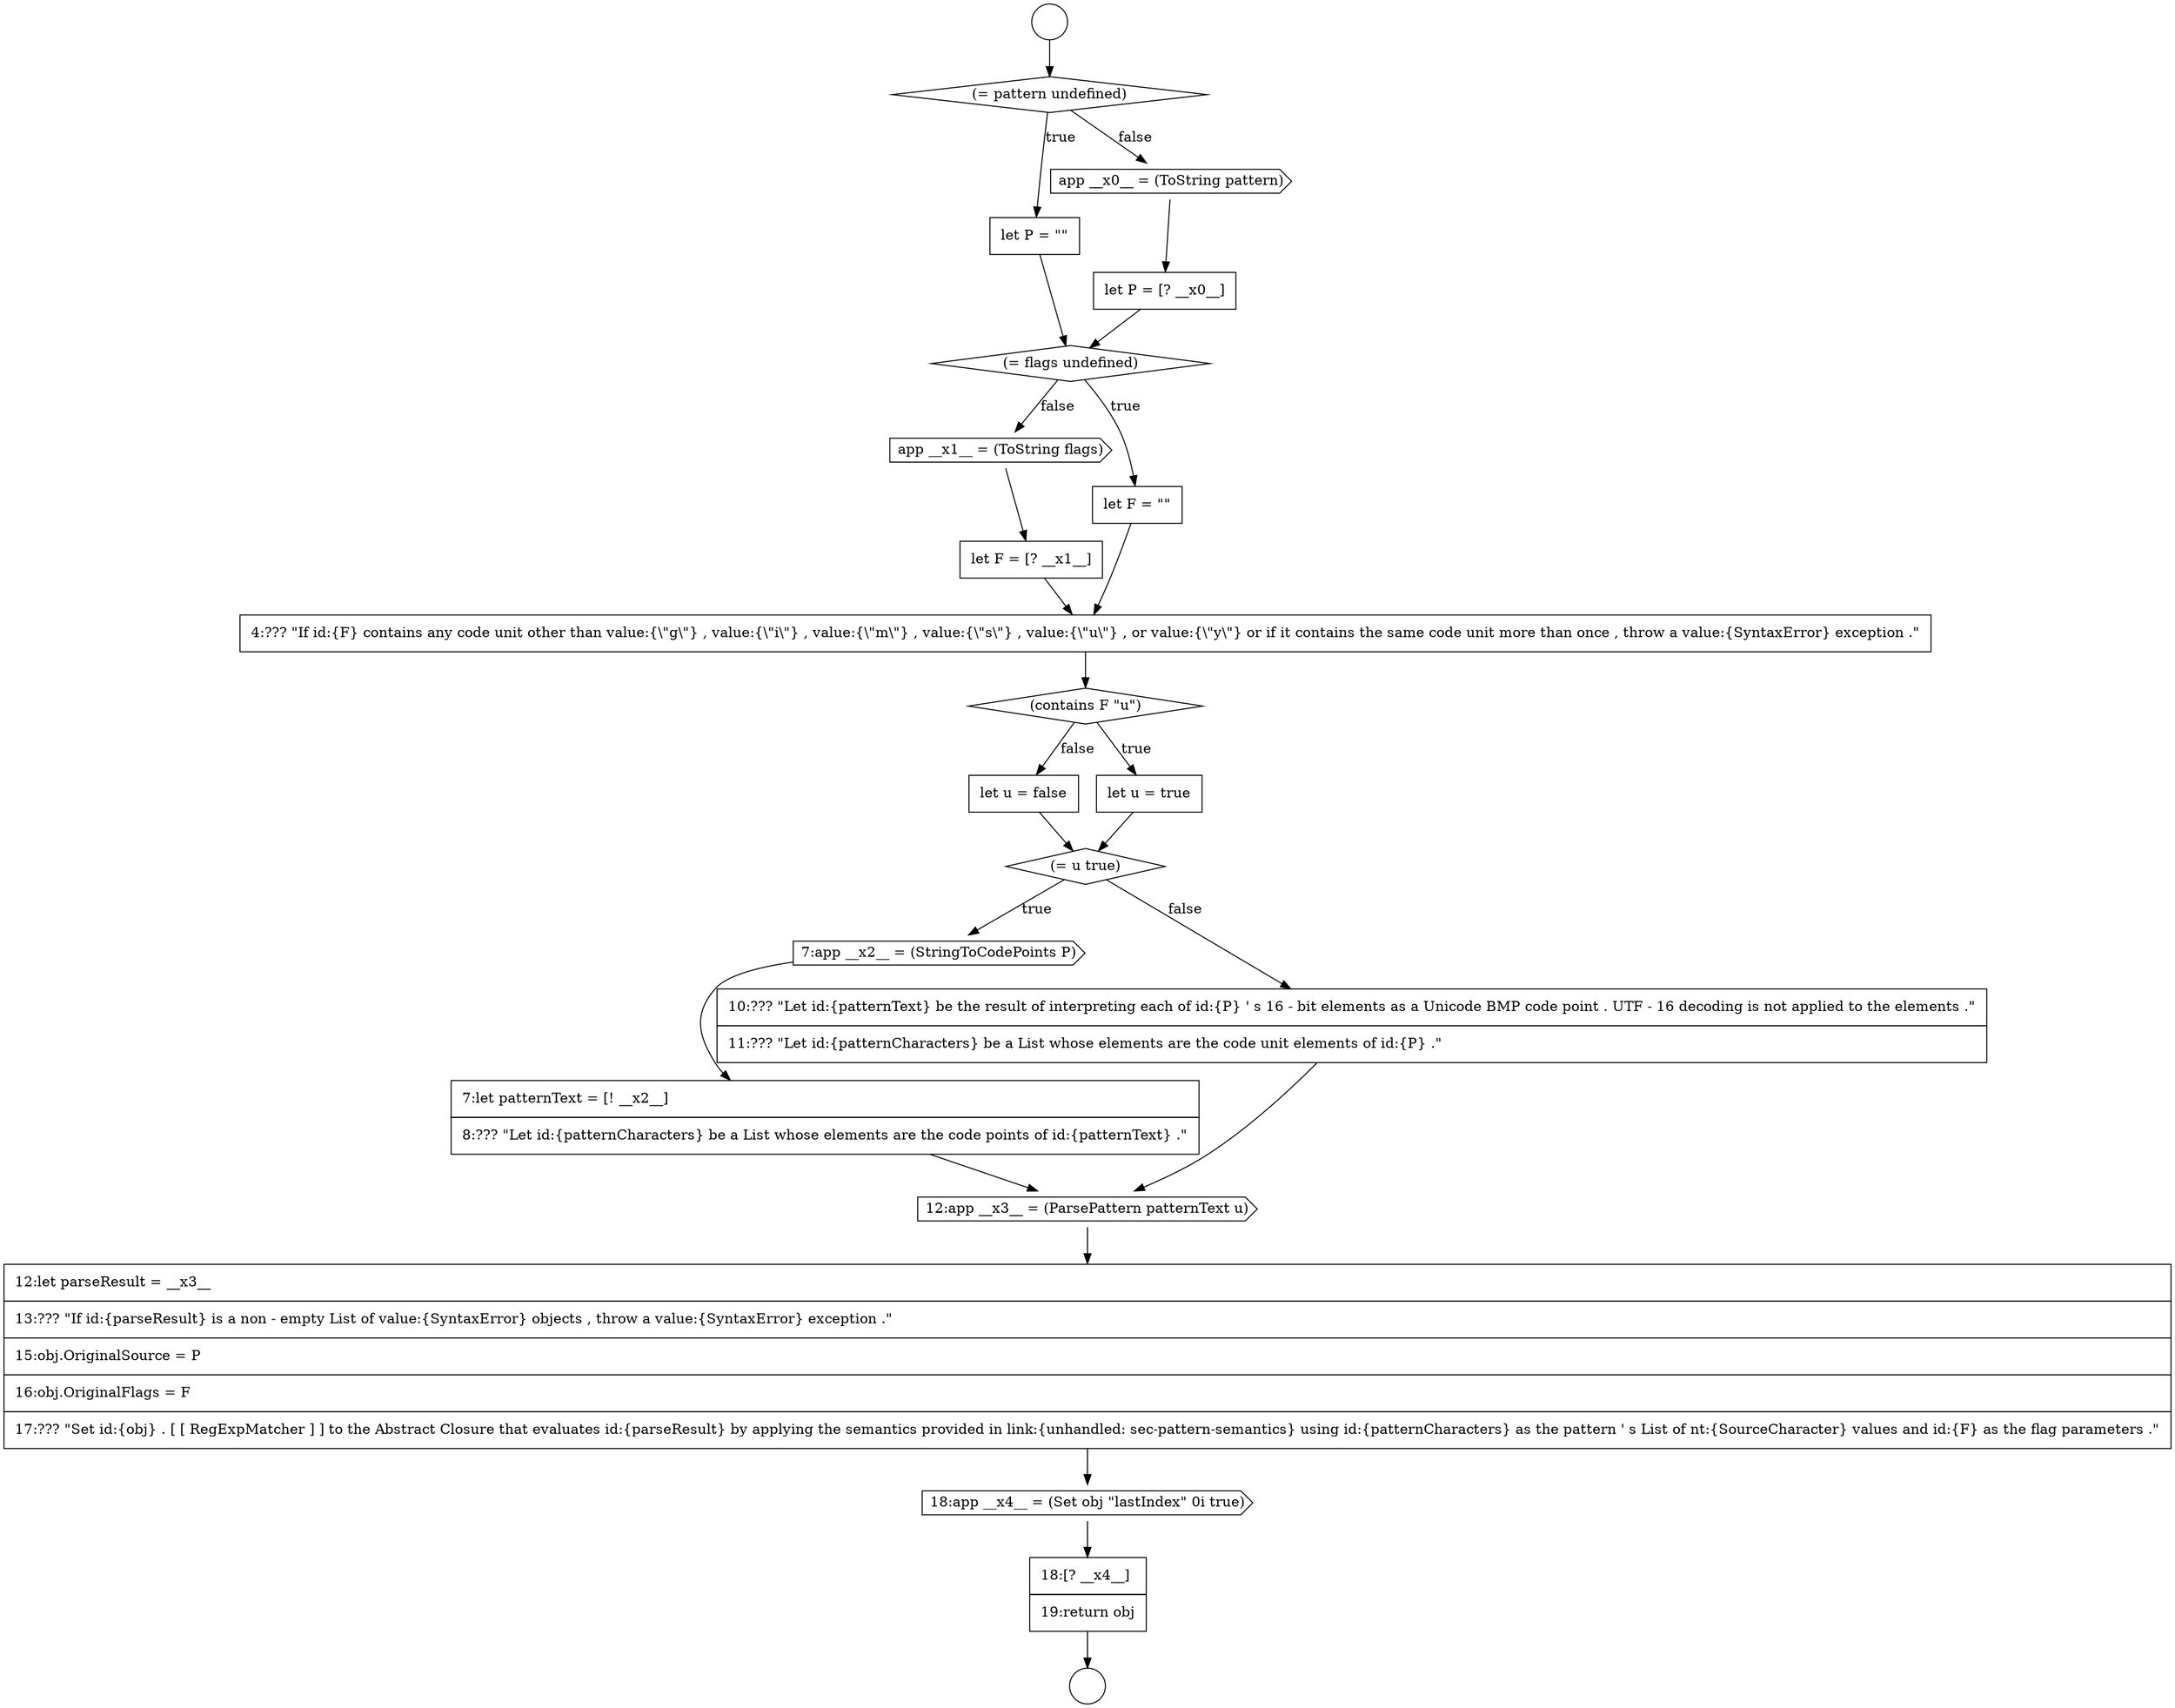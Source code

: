 digraph {
  node15303 [shape=circle label=" " color="black" fillcolor="white" style=filled]
  node15314 [shape=diamond, label=<<font color="black">(contains F &quot;u&quot;)</font>> color="black" fillcolor="white" style=filled]
  node15318 [shape=cds, label=<<font color="black">7:app __x2__ = (StringToCodePoints P)</font>> color="black" fillcolor="white" style=filled]
  node15311 [shape=cds, label=<<font color="black">app __x1__ = (ToString flags)</font>> color="black" fillcolor="white" style=filled]
  node15306 [shape=none, margin=0, label=<<font color="black">
    <table border="0" cellborder="1" cellspacing="0" cellpadding="10">
      <tr><td align="left">let P = &quot;&quot;</td></tr>
    </table>
  </font>> color="black" fillcolor="white" style=filled]
  node15321 [shape=cds, label=<<font color="black">12:app __x3__ = (ParsePattern patternText u)</font>> color="black" fillcolor="white" style=filled]
  node15313 [shape=none, margin=0, label=<<font color="black">
    <table border="0" cellborder="1" cellspacing="0" cellpadding="10">
      <tr><td align="left">4:??? &quot;If id:{F} contains any code unit other than value:{\&quot;g\&quot;} , value:{\&quot;i\&quot;} , value:{\&quot;m\&quot;} , value:{\&quot;s\&quot;} , value:{\&quot;u\&quot;} , or value:{\&quot;y\&quot;} or if it contains the same code unit more than once , throw a value:{SyntaxError} exception .&quot;</td></tr>
    </table>
  </font>> color="black" fillcolor="white" style=filled]
  node15312 [shape=none, margin=0, label=<<font color="black">
    <table border="0" cellborder="1" cellspacing="0" cellpadding="10">
      <tr><td align="left">let F = [? __x1__]</td></tr>
    </table>
  </font>> color="black" fillcolor="white" style=filled]
  node15307 [shape=cds, label=<<font color="black">app __x0__ = (ToString pattern)</font>> color="black" fillcolor="white" style=filled]
  node15320 [shape=none, margin=0, label=<<font color="black">
    <table border="0" cellborder="1" cellspacing="0" cellpadding="10">
      <tr><td align="left">10:??? &quot;Let id:{patternText} be the result of interpreting each of id:{P} ' s 16 - bit elements as a Unicode BMP code point . UTF - 16 decoding is not applied to the elements .&quot;</td></tr>
      <tr><td align="left">11:??? &quot;Let id:{patternCharacters} be a List whose elements are the code unit elements of id:{P} .&quot;</td></tr>
    </table>
  </font>> color="black" fillcolor="white" style=filled]
  node15316 [shape=none, margin=0, label=<<font color="black">
    <table border="0" cellborder="1" cellspacing="0" cellpadding="10">
      <tr><td align="left">let u = false</td></tr>
    </table>
  </font>> color="black" fillcolor="white" style=filled]
  node15309 [shape=diamond, label=<<font color="black">(= flags undefined)</font>> color="black" fillcolor="white" style=filled]
  node15315 [shape=none, margin=0, label=<<font color="black">
    <table border="0" cellborder="1" cellspacing="0" cellpadding="10">
      <tr><td align="left">let u = true</td></tr>
    </table>
  </font>> color="black" fillcolor="white" style=filled]
  node15324 [shape=none, margin=0, label=<<font color="black">
    <table border="0" cellborder="1" cellspacing="0" cellpadding="10">
      <tr><td align="left">18:[? __x4__]</td></tr>
      <tr><td align="left">19:return obj</td></tr>
    </table>
  </font>> color="black" fillcolor="white" style=filled]
  node15322 [shape=none, margin=0, label=<<font color="black">
    <table border="0" cellborder="1" cellspacing="0" cellpadding="10">
      <tr><td align="left">12:let parseResult = __x3__</td></tr>
      <tr><td align="left">13:??? &quot;If id:{parseResult} is a non - empty List of value:{SyntaxError} objects , throw a value:{SyntaxError} exception .&quot;</td></tr>
      <tr><td align="left">15:obj.OriginalSource = P</td></tr>
      <tr><td align="left">16:obj.OriginalFlags = F</td></tr>
      <tr><td align="left">17:??? &quot;Set id:{obj} . [ [ RegExpMatcher ] ] to the Abstract Closure that evaluates id:{parseResult} by applying the semantics provided in link:{unhandled: sec-pattern-semantics} using id:{patternCharacters} as the pattern ' s List of nt:{SourceCharacter} values and id:{F} as the flag parameters .&quot;</td></tr>
    </table>
  </font>> color="black" fillcolor="white" style=filled]
  node15317 [shape=diamond, label=<<font color="black">(= u true)</font>> color="black" fillcolor="white" style=filled]
  node15308 [shape=none, margin=0, label=<<font color="black">
    <table border="0" cellborder="1" cellspacing="0" cellpadding="10">
      <tr><td align="left">let P = [? __x0__]</td></tr>
    </table>
  </font>> color="black" fillcolor="white" style=filled]
  node15323 [shape=cds, label=<<font color="black">18:app __x4__ = (Set obj &quot;lastIndex&quot; 0i true)</font>> color="black" fillcolor="white" style=filled]
  node15304 [shape=circle label=" " color="black" fillcolor="white" style=filled]
  node15319 [shape=none, margin=0, label=<<font color="black">
    <table border="0" cellborder="1" cellspacing="0" cellpadding="10">
      <tr><td align="left">7:let patternText = [! __x2__]</td></tr>
      <tr><td align="left">8:??? &quot;Let id:{patternCharacters} be a List whose elements are the code points of id:{patternText} .&quot;</td></tr>
    </table>
  </font>> color="black" fillcolor="white" style=filled]
  node15310 [shape=none, margin=0, label=<<font color="black">
    <table border="0" cellborder="1" cellspacing="0" cellpadding="10">
      <tr><td align="left">let F = &quot;&quot;</td></tr>
    </table>
  </font>> color="black" fillcolor="white" style=filled]
  node15305 [shape=diamond, label=<<font color="black">(= pattern undefined)</font>> color="black" fillcolor="white" style=filled]
  node15310 -> node15313 [ color="black"]
  node15309 -> node15310 [label=<<font color="black">true</font>> color="black"]
  node15309 -> node15311 [label=<<font color="black">false</font>> color="black"]
  node15312 -> node15313 [ color="black"]
  node15322 -> node15323 [ color="black"]
  node15314 -> node15315 [label=<<font color="black">true</font>> color="black"]
  node15314 -> node15316 [label=<<font color="black">false</font>> color="black"]
  node15317 -> node15318 [label=<<font color="black">true</font>> color="black"]
  node15317 -> node15320 [label=<<font color="black">false</font>> color="black"]
  node15306 -> node15309 [ color="black"]
  node15320 -> node15321 [ color="black"]
  node15315 -> node15317 [ color="black"]
  node15316 -> node15317 [ color="black"]
  node15321 -> node15322 [ color="black"]
  node15324 -> node15304 [ color="black"]
  node15311 -> node15312 [ color="black"]
  node15307 -> node15308 [ color="black"]
  node15318 -> node15319 [ color="black"]
  node15323 -> node15324 [ color="black"]
  node15319 -> node15321 [ color="black"]
  node15305 -> node15306 [label=<<font color="black">true</font>> color="black"]
  node15305 -> node15307 [label=<<font color="black">false</font>> color="black"]
  node15308 -> node15309 [ color="black"]
  node15313 -> node15314 [ color="black"]
  node15303 -> node15305 [ color="black"]
}
